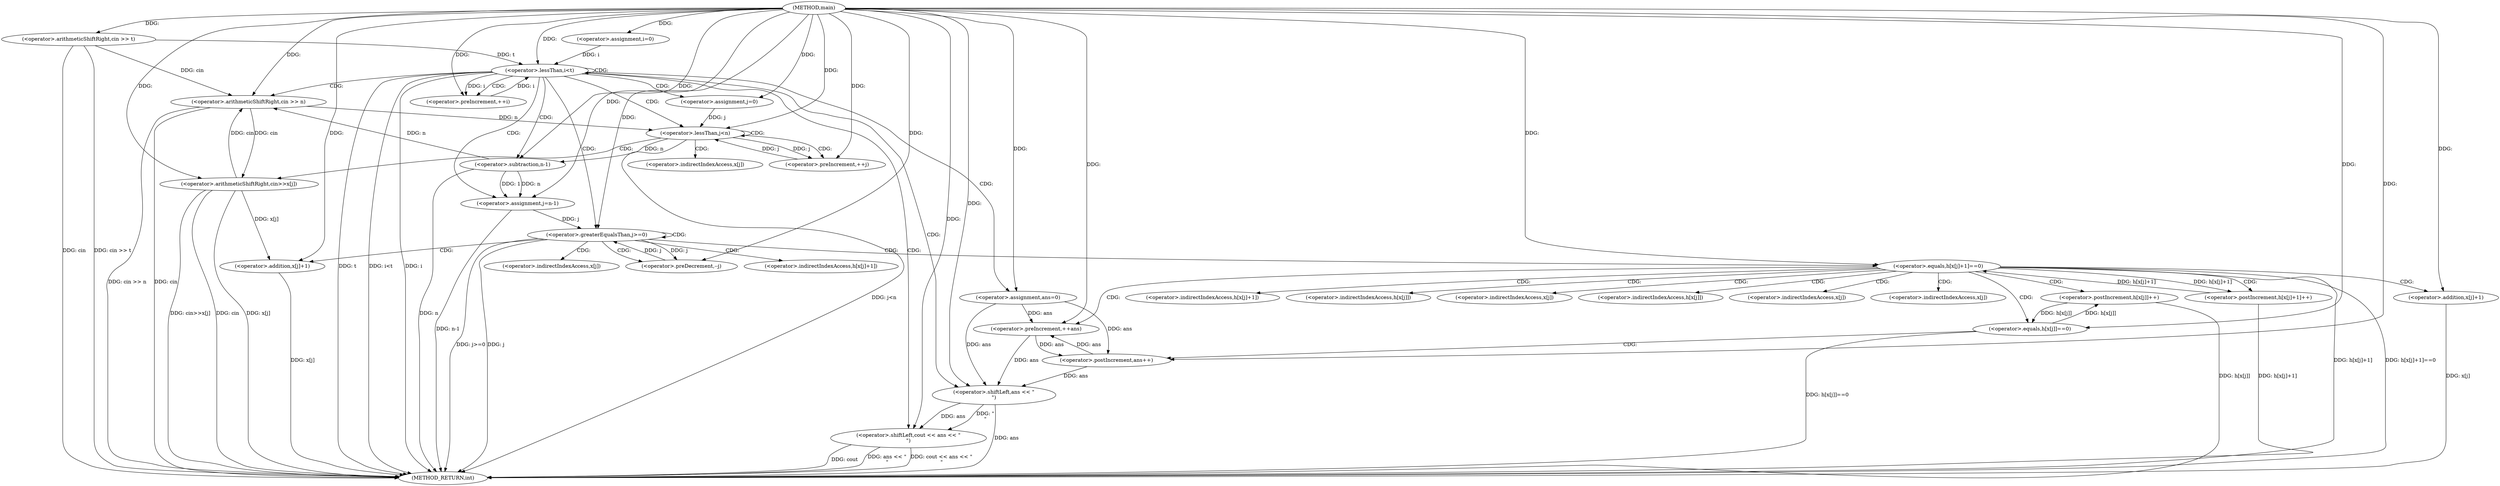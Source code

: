digraph "main" {  
"1000102" [label = "(METHOD,main)" ]
"1000203" [label = "(METHOD_RETURN,int)" ]
"1000105" [label = "(<operator>.arithmeticShiftRight,cin >> t)" ]
"1000110" [label = "(<operator>.assignment,i=0)" ]
"1000113" [label = "(<operator>.lessThan,i<t)" ]
"1000116" [label = "(<operator>.preIncrement,++i)" ]
"1000120" [label = "(<operator>.arithmeticShiftRight,cin >> n)" ]
"1000142" [label = "(<operator>.assignment,ans=0)" ]
"1000198" [label = "(<operator>.shiftLeft,cout << ans << \"\n\")" ]
"1000126" [label = "(<operator>.assignment,j=0)" ]
"1000129" [label = "(<operator>.lessThan,j<n)" ]
"1000132" [label = "(<operator>.preIncrement,++j)" ]
"1000147" [label = "(<operator>.assignment,j=n-1)" ]
"1000152" [label = "(<operator>.greaterEqualsThan,j>=0)" ]
"1000155" [label = "(<operator>.preDecrement,--j)" ]
"1000135" [label = "(<operator>.arithmeticShiftRight,cin>>x[j])" ]
"1000200" [label = "(<operator>.shiftLeft,ans << \"\n\")" ]
"1000149" [label = "(<operator>.subtraction,n-1)" ]
"1000159" [label = "(<operator>.equals,h[x[j]+1]==0)" ]
"1000169" [label = "(<operator>.postIncrement,h[x[j]+1]++)" ]
"1000177" [label = "(<operator>.preIncrement,++ans)" ]
"1000192" [label = "(<operator>.postIncrement,h[x[j]]++)" ]
"1000162" [label = "(<operator>.addition,x[j]+1)" ]
"1000182" [label = "(<operator>.equals,h[x[j]]==0)" ]
"1000172" [label = "(<operator>.addition,x[j]+1)" ]
"1000190" [label = "(<operator>.postIncrement,ans++)" ]
"1000137" [label = "(<operator>.indirectIndexAccess,x[j])" ]
"1000160" [label = "(<operator>.indirectIndexAccess,h[x[j]+1])" ]
"1000170" [label = "(<operator>.indirectIndexAccess,h[x[j]+1])" ]
"1000163" [label = "(<operator>.indirectIndexAccess,x[j])" ]
"1000193" [label = "(<operator>.indirectIndexAccess,h[x[j]])" ]
"1000173" [label = "(<operator>.indirectIndexAccess,x[j])" ]
"1000183" [label = "(<operator>.indirectIndexAccess,h[x[j]])" ]
"1000195" [label = "(<operator>.indirectIndexAccess,x[j])" ]
"1000185" [label = "(<operator>.indirectIndexAccess,x[j])" ]
  "1000105" -> "1000203"  [ label = "DDG: cin"] 
  "1000105" -> "1000203"  [ label = "DDG: cin >> t"] 
  "1000113" -> "1000203"  [ label = "DDG: i"] 
  "1000113" -> "1000203"  [ label = "DDG: t"] 
  "1000113" -> "1000203"  [ label = "DDG: i<t"] 
  "1000120" -> "1000203"  [ label = "DDG: cin"] 
  "1000120" -> "1000203"  [ label = "DDG: cin >> n"] 
  "1000129" -> "1000203"  [ label = "DDG: j<n"] 
  "1000149" -> "1000203"  [ label = "DDG: n"] 
  "1000147" -> "1000203"  [ label = "DDG: n-1"] 
  "1000152" -> "1000203"  [ label = "DDG: j"] 
  "1000152" -> "1000203"  [ label = "DDG: j>=0"] 
  "1000200" -> "1000203"  [ label = "DDG: ans"] 
  "1000198" -> "1000203"  [ label = "DDG: ans << \"\n\""] 
  "1000198" -> "1000203"  [ label = "DDG: cout << ans << \"\n\""] 
  "1000162" -> "1000203"  [ label = "DDG: x[j]"] 
  "1000159" -> "1000203"  [ label = "DDG: h[x[j]+1]"] 
  "1000159" -> "1000203"  [ label = "DDG: h[x[j]+1]==0"] 
  "1000182" -> "1000203"  [ label = "DDG: h[x[j]]==0"] 
  "1000192" -> "1000203"  [ label = "DDG: h[x[j]]"] 
  "1000172" -> "1000203"  [ label = "DDG: x[j]"] 
  "1000169" -> "1000203"  [ label = "DDG: h[x[j]+1]"] 
  "1000135" -> "1000203"  [ label = "DDG: cin"] 
  "1000135" -> "1000203"  [ label = "DDG: x[j]"] 
  "1000135" -> "1000203"  [ label = "DDG: cin>>x[j]"] 
  "1000198" -> "1000203"  [ label = "DDG: cout"] 
  "1000102" -> "1000105"  [ label = "DDG: "] 
  "1000102" -> "1000110"  [ label = "DDG: "] 
  "1000110" -> "1000113"  [ label = "DDG: i"] 
  "1000116" -> "1000113"  [ label = "DDG: i"] 
  "1000102" -> "1000113"  [ label = "DDG: "] 
  "1000105" -> "1000113"  [ label = "DDG: t"] 
  "1000113" -> "1000116"  [ label = "DDG: i"] 
  "1000102" -> "1000116"  [ label = "DDG: "] 
  "1000102" -> "1000142"  [ label = "DDG: "] 
  "1000105" -> "1000120"  [ label = "DDG: cin"] 
  "1000135" -> "1000120"  [ label = "DDG: cin"] 
  "1000102" -> "1000120"  [ label = "DDG: "] 
  "1000149" -> "1000120"  [ label = "DDG: n"] 
  "1000102" -> "1000126"  [ label = "DDG: "] 
  "1000149" -> "1000147"  [ label = "DDG: 1"] 
  "1000149" -> "1000147"  [ label = "DDG: n"] 
  "1000102" -> "1000198"  [ label = "DDG: "] 
  "1000200" -> "1000198"  [ label = "DDG: ans"] 
  "1000200" -> "1000198"  [ label = "DDG: \"\n\""] 
  "1000126" -> "1000129"  [ label = "DDG: j"] 
  "1000132" -> "1000129"  [ label = "DDG: j"] 
  "1000102" -> "1000129"  [ label = "DDG: "] 
  "1000120" -> "1000129"  [ label = "DDG: n"] 
  "1000129" -> "1000132"  [ label = "DDG: j"] 
  "1000102" -> "1000132"  [ label = "DDG: "] 
  "1000102" -> "1000147"  [ label = "DDG: "] 
  "1000147" -> "1000152"  [ label = "DDG: j"] 
  "1000155" -> "1000152"  [ label = "DDG: j"] 
  "1000102" -> "1000152"  [ label = "DDG: "] 
  "1000152" -> "1000155"  [ label = "DDG: j"] 
  "1000102" -> "1000155"  [ label = "DDG: "] 
  "1000142" -> "1000200"  [ label = "DDG: ans"] 
  "1000190" -> "1000200"  [ label = "DDG: ans"] 
  "1000177" -> "1000200"  [ label = "DDG: ans"] 
  "1000102" -> "1000200"  [ label = "DDG: "] 
  "1000120" -> "1000135"  [ label = "DDG: cin"] 
  "1000102" -> "1000135"  [ label = "DDG: "] 
  "1000129" -> "1000149"  [ label = "DDG: n"] 
  "1000102" -> "1000149"  [ label = "DDG: "] 
  "1000169" -> "1000159"  [ label = "DDG: h[x[j]+1]"] 
  "1000102" -> "1000159"  [ label = "DDG: "] 
  "1000159" -> "1000169"  [ label = "DDG: h[x[j]+1]"] 
  "1000142" -> "1000177"  [ label = "DDG: ans"] 
  "1000190" -> "1000177"  [ label = "DDG: ans"] 
  "1000102" -> "1000177"  [ label = "DDG: "] 
  "1000135" -> "1000162"  [ label = "DDG: x[j]"] 
  "1000102" -> "1000162"  [ label = "DDG: "] 
  "1000182" -> "1000192"  [ label = "DDG: h[x[j]]"] 
  "1000102" -> "1000172"  [ label = "DDG: "] 
  "1000192" -> "1000182"  [ label = "DDG: h[x[j]]"] 
  "1000102" -> "1000182"  [ label = "DDG: "] 
  "1000142" -> "1000190"  [ label = "DDG: ans"] 
  "1000177" -> "1000190"  [ label = "DDG: ans"] 
  "1000102" -> "1000190"  [ label = "DDG: "] 
  "1000113" -> "1000200"  [ label = "CDG: "] 
  "1000113" -> "1000142"  [ label = "CDG: "] 
  "1000113" -> "1000152"  [ label = "CDG: "] 
  "1000113" -> "1000149"  [ label = "CDG: "] 
  "1000113" -> "1000116"  [ label = "CDG: "] 
  "1000113" -> "1000120"  [ label = "CDG: "] 
  "1000113" -> "1000113"  [ label = "CDG: "] 
  "1000113" -> "1000126"  [ label = "CDG: "] 
  "1000113" -> "1000129"  [ label = "CDG: "] 
  "1000113" -> "1000147"  [ label = "CDG: "] 
  "1000113" -> "1000198"  [ label = "CDG: "] 
  "1000129" -> "1000135"  [ label = "CDG: "] 
  "1000129" -> "1000132"  [ label = "CDG: "] 
  "1000129" -> "1000137"  [ label = "CDG: "] 
  "1000129" -> "1000129"  [ label = "CDG: "] 
  "1000152" -> "1000152"  [ label = "CDG: "] 
  "1000152" -> "1000163"  [ label = "CDG: "] 
  "1000152" -> "1000159"  [ label = "CDG: "] 
  "1000152" -> "1000155"  [ label = "CDG: "] 
  "1000152" -> "1000160"  [ label = "CDG: "] 
  "1000152" -> "1000162"  [ label = "CDG: "] 
  "1000159" -> "1000182"  [ label = "CDG: "] 
  "1000159" -> "1000195"  [ label = "CDG: "] 
  "1000159" -> "1000183"  [ label = "CDG: "] 
  "1000159" -> "1000172"  [ label = "CDG: "] 
  "1000159" -> "1000169"  [ label = "CDG: "] 
  "1000159" -> "1000173"  [ label = "CDG: "] 
  "1000159" -> "1000170"  [ label = "CDG: "] 
  "1000159" -> "1000193"  [ label = "CDG: "] 
  "1000159" -> "1000192"  [ label = "CDG: "] 
  "1000159" -> "1000177"  [ label = "CDG: "] 
  "1000159" -> "1000185"  [ label = "CDG: "] 
  "1000182" -> "1000190"  [ label = "CDG: "] 
}
